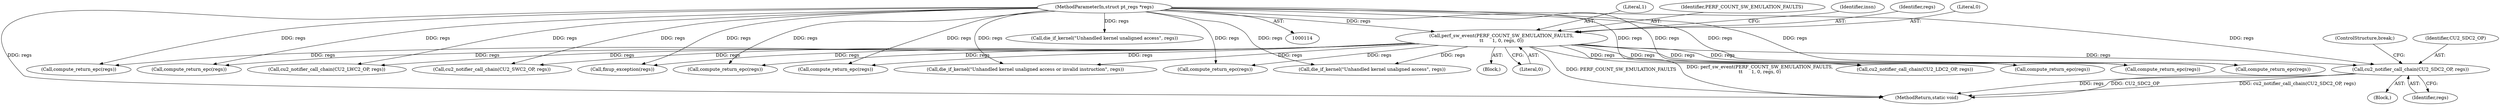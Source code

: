 digraph "0_linux_a8b0ca17b80e92faab46ee7179ba9e99ccb61233_12@pointer" {
"1000380" [label="(Call,cu2_notifier_call_chain(CU2_SDC2_OP, regs))"];
"1000122" [label="(Call,perf_sw_event(PERF_COUNT_SW_EMULATION_FAULTS,\n\t\t      1, 0, regs, 0))"];
"1000115" [label="(MethodParameterIn,struct pt_regs *regs)"];
"1000391" [label="(Call,fixup_exception(regs))"];
"1000167" [label="(Call,compute_return_epc(regs))"];
"1000127" [label="(Literal,0)"];
"1000402" [label="(Call,die_if_kernel(\"Unhandled kernel unaligned access\", regs))"];
"1000123" [label="(Identifier,PERF_COUNT_SW_EMULATION_FAULTS)"];
"1000355" [label="(Call,compute_return_epc(regs))"];
"1000130" [label="(Identifier,insn)"];
"1000383" [label="(ControlStructure,break;)"];
"1000126" [label="(Identifier,regs)"];
"1000382" [label="(Identifier,regs)"];
"1000192" [label="(Call,compute_return_epc(regs))"];
"1000375" [label="(Call,cu2_notifier_call_chain(CU2_SWC2_OP, regs))"];
"1000416" [label="(MethodReturn,static void)"];
"1000305" [label="(Call,compute_return_epc(regs))"];
"1000125" [label="(Literal,0)"];
"1000410" [label="(Call,die_if_kernel(\"Unhandled kernel unaligned access or invalid instruction\", regs))"];
"1000242" [label="(Call,compute_return_epc(regs))"];
"1000139" [label="(Block,)"];
"1000124" [label="(Literal,1)"];
"1000370" [label="(Call,cu2_notifier_call_chain(CU2_LDC2_OP, regs))"];
"1000217" [label="(Call,compute_return_epc(regs))"];
"1000115" [label="(MethodParameterIn,struct pt_regs *regs)"];
"1000380" [label="(Call,cu2_notifier_call_chain(CU2_SDC2_OP, regs))"];
"1000381" [label="(Identifier,CU2_SDC2_OP)"];
"1000394" [label="(Call,die_if_kernel(\"Unhandled kernel unaligned access\", regs))"];
"1000122" [label="(Call,perf_sw_event(PERF_COUNT_SW_EMULATION_FAULTS,\n\t\t      1, 0, regs, 0))"];
"1000268" [label="(Call,compute_return_epc(regs))"];
"1000330" [label="(Call,compute_return_epc(regs))"];
"1000118" [label="(Block,)"];
"1000365" [label="(Call,cu2_notifier_call_chain(CU2_LWC2_OP, regs))"];
"1000380" -> "1000139"  [label="AST: "];
"1000380" -> "1000382"  [label="CFG: "];
"1000381" -> "1000380"  [label="AST: "];
"1000382" -> "1000380"  [label="AST: "];
"1000383" -> "1000380"  [label="CFG: "];
"1000380" -> "1000416"  [label="DDG: cu2_notifier_call_chain(CU2_SDC2_OP, regs)"];
"1000380" -> "1000416"  [label="DDG: regs"];
"1000380" -> "1000416"  [label="DDG: CU2_SDC2_OP"];
"1000122" -> "1000380"  [label="DDG: regs"];
"1000115" -> "1000380"  [label="DDG: regs"];
"1000122" -> "1000118"  [label="AST: "];
"1000122" -> "1000127"  [label="CFG: "];
"1000123" -> "1000122"  [label="AST: "];
"1000124" -> "1000122"  [label="AST: "];
"1000125" -> "1000122"  [label="AST: "];
"1000126" -> "1000122"  [label="AST: "];
"1000127" -> "1000122"  [label="AST: "];
"1000130" -> "1000122"  [label="CFG: "];
"1000122" -> "1000416"  [label="DDG: PERF_COUNT_SW_EMULATION_FAULTS"];
"1000122" -> "1000416"  [label="DDG: perf_sw_event(PERF_COUNT_SW_EMULATION_FAULTS,\n\t\t      1, 0, regs, 0)"];
"1000115" -> "1000122"  [label="DDG: regs"];
"1000122" -> "1000167"  [label="DDG: regs"];
"1000122" -> "1000192"  [label="DDG: regs"];
"1000122" -> "1000217"  [label="DDG: regs"];
"1000122" -> "1000242"  [label="DDG: regs"];
"1000122" -> "1000268"  [label="DDG: regs"];
"1000122" -> "1000305"  [label="DDG: regs"];
"1000122" -> "1000330"  [label="DDG: regs"];
"1000122" -> "1000355"  [label="DDG: regs"];
"1000122" -> "1000365"  [label="DDG: regs"];
"1000122" -> "1000370"  [label="DDG: regs"];
"1000122" -> "1000375"  [label="DDG: regs"];
"1000122" -> "1000391"  [label="DDG: regs"];
"1000122" -> "1000402"  [label="DDG: regs"];
"1000122" -> "1000410"  [label="DDG: regs"];
"1000115" -> "1000114"  [label="AST: "];
"1000115" -> "1000416"  [label="DDG: regs"];
"1000115" -> "1000167"  [label="DDG: regs"];
"1000115" -> "1000192"  [label="DDG: regs"];
"1000115" -> "1000217"  [label="DDG: regs"];
"1000115" -> "1000242"  [label="DDG: regs"];
"1000115" -> "1000268"  [label="DDG: regs"];
"1000115" -> "1000305"  [label="DDG: regs"];
"1000115" -> "1000330"  [label="DDG: regs"];
"1000115" -> "1000355"  [label="DDG: regs"];
"1000115" -> "1000365"  [label="DDG: regs"];
"1000115" -> "1000370"  [label="DDG: regs"];
"1000115" -> "1000375"  [label="DDG: regs"];
"1000115" -> "1000391"  [label="DDG: regs"];
"1000115" -> "1000394"  [label="DDG: regs"];
"1000115" -> "1000402"  [label="DDG: regs"];
"1000115" -> "1000410"  [label="DDG: regs"];
}
